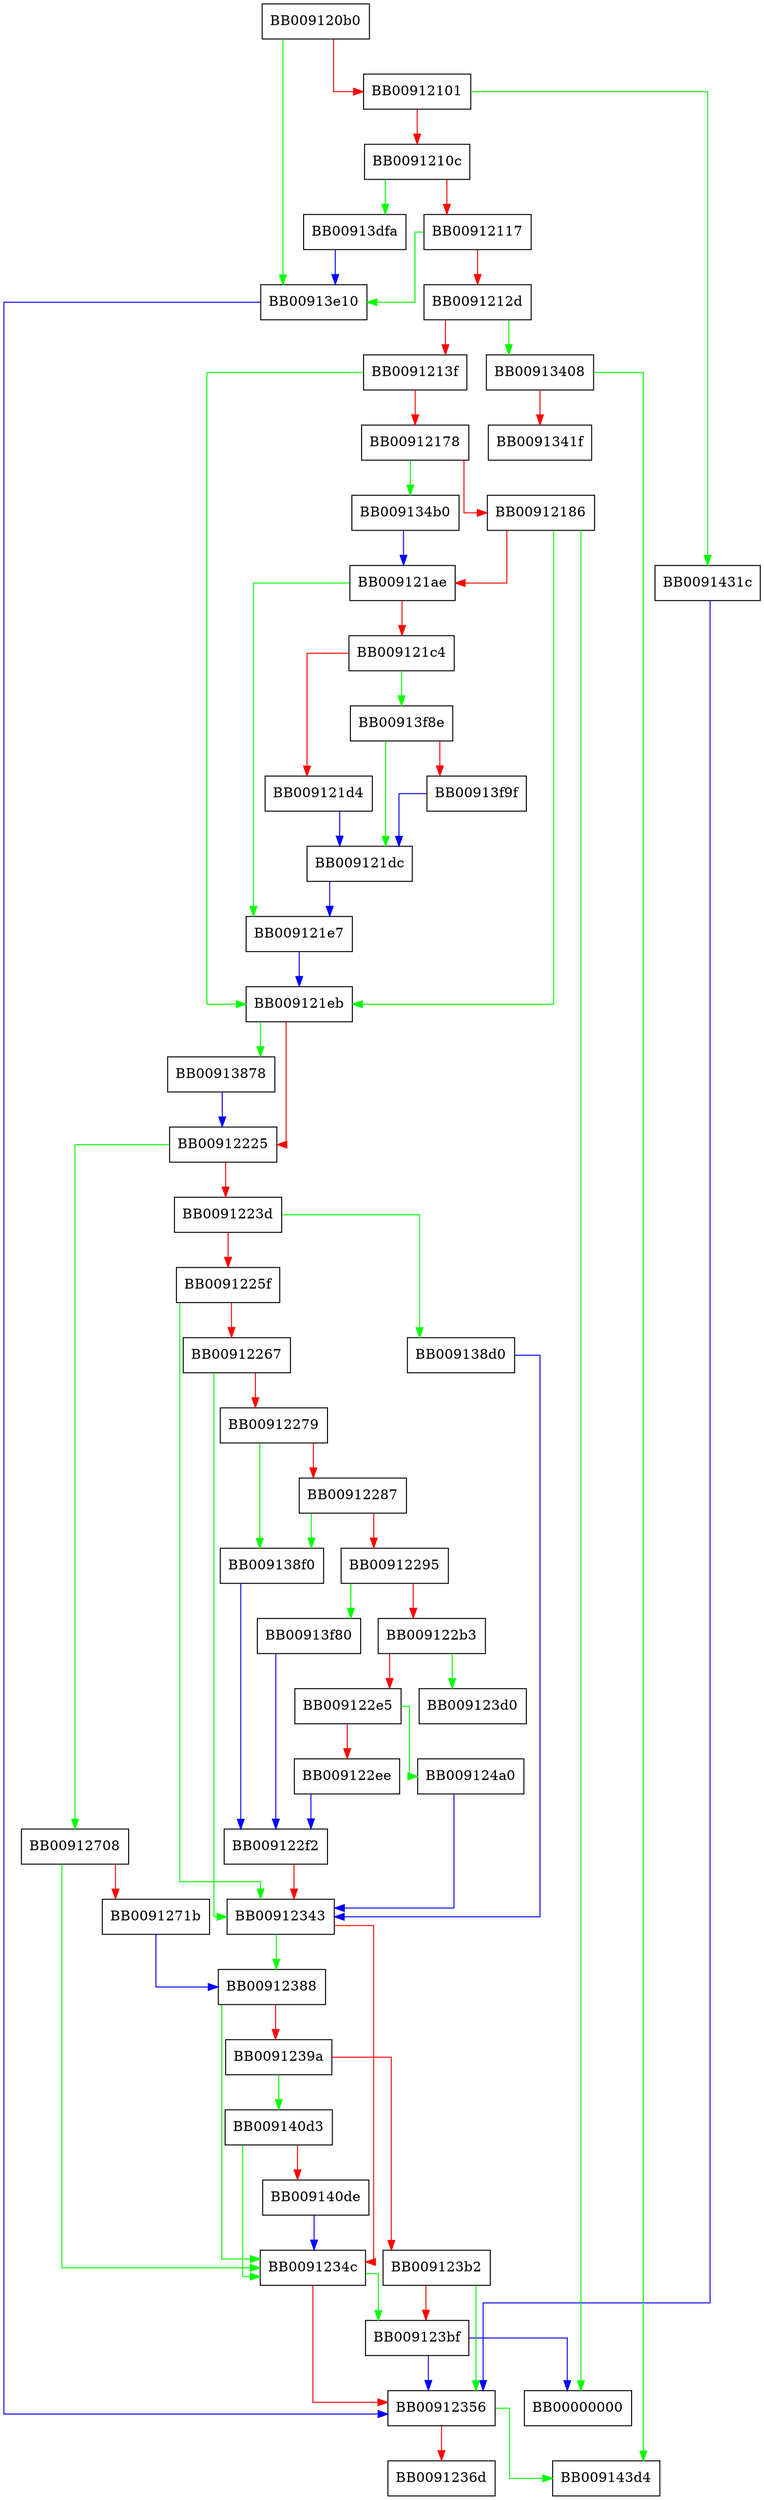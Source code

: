 digraph __vfwprintf_internal {
  node [shape="box"];
  graph [splines=ortho];
  BB009120b0 -> BB00913e10 [color="green"];
  BB009120b0 -> BB00912101 [color="red"];
  BB00912101 -> BB0091431c [color="green"];
  BB00912101 -> BB0091210c [color="red"];
  BB0091210c -> BB00913dfa [color="green"];
  BB0091210c -> BB00912117 [color="red"];
  BB00912117 -> BB00913e10 [color="green"];
  BB00912117 -> BB0091212d [color="red"];
  BB0091212d -> BB00913408 [color="green"];
  BB0091212d -> BB0091213f [color="red"];
  BB0091213f -> BB009121eb [color="green"];
  BB0091213f -> BB00912178 [color="red"];
  BB00912178 -> BB009134b0 [color="green"];
  BB00912178 -> BB00912186 [color="red"];
  BB00912186 -> BB00000000 [color="green"];
  BB00912186 -> BB009121eb [color="green"];
  BB00912186 -> BB009121ae [color="red"];
  BB009121ae -> BB009121e7 [color="green"];
  BB009121ae -> BB009121c4 [color="red"];
  BB009121c4 -> BB00913f8e [color="green"];
  BB009121c4 -> BB009121d4 [color="red"];
  BB009121d4 -> BB009121dc [color="blue"];
  BB009121dc -> BB009121e7 [color="blue"];
  BB009121e7 -> BB009121eb [color="blue"];
  BB009121eb -> BB00913878 [color="green"];
  BB009121eb -> BB00912225 [color="red"];
  BB00912225 -> BB00912708 [color="green"];
  BB00912225 -> BB0091223d [color="red"];
  BB0091223d -> BB009138d0 [color="green"];
  BB0091223d -> BB0091225f [color="red"];
  BB0091225f -> BB00912343 [color="green"];
  BB0091225f -> BB00912267 [color="red"];
  BB00912267 -> BB00912343 [color="green"];
  BB00912267 -> BB00912279 [color="red"];
  BB00912279 -> BB009138f0 [color="green"];
  BB00912279 -> BB00912287 [color="red"];
  BB00912287 -> BB009138f0 [color="green"];
  BB00912287 -> BB00912295 [color="red"];
  BB00912295 -> BB00913f80 [color="green"];
  BB00912295 -> BB009122b3 [color="red"];
  BB009122b3 -> BB009123d0 [color="green"];
  BB009122b3 -> BB009122e5 [color="red"];
  BB009122e5 -> BB009124a0 [color="green"];
  BB009122e5 -> BB009122ee [color="red"];
  BB009122ee -> BB009122f2 [color="blue"];
  BB009122f2 -> BB00912343 [color="red"];
  BB00912343 -> BB00912388 [color="green"];
  BB00912343 -> BB0091234c [color="red"];
  BB0091234c -> BB009123bf [color="green"];
  BB0091234c -> BB00912356 [color="red"];
  BB00912356 -> BB009143d4 [color="green"];
  BB00912356 -> BB0091236d [color="red"];
  BB00912388 -> BB0091234c [color="green"];
  BB00912388 -> BB0091239a [color="red"];
  BB0091239a -> BB009140d3 [color="green"];
  BB0091239a -> BB009123b2 [color="red"];
  BB009123b2 -> BB00912356 [color="green"];
  BB009123b2 -> BB009123bf [color="red"];
  BB009123bf -> BB00000000 [color="blue"];
  BB009123bf -> BB00912356 [color="blue"];
  BB009124a0 -> BB00912343 [color="blue"];
  BB00912708 -> BB0091234c [color="green"];
  BB00912708 -> BB0091271b [color="red"];
  BB0091271b -> BB00912388 [color="blue"];
  BB00913408 -> BB009143d4 [color="green"];
  BB00913408 -> BB0091341f [color="red"];
  BB009134b0 -> BB009121ae [color="blue"];
  BB00913878 -> BB00912225 [color="blue"];
  BB009138d0 -> BB00912343 [color="blue"];
  BB009138f0 -> BB009122f2 [color="blue"];
  BB00913dfa -> BB00913e10 [color="blue"];
  BB00913e10 -> BB00912356 [color="blue"];
  BB00913f80 -> BB009122f2 [color="blue"];
  BB00913f8e -> BB009121dc [color="green"];
  BB00913f8e -> BB00913f9f [color="red"];
  BB00913f9f -> BB009121dc [color="blue"];
  BB009140d3 -> BB0091234c [color="green"];
  BB009140d3 -> BB009140de [color="red"];
  BB009140de -> BB0091234c [color="blue"];
  BB0091431c -> BB00912356 [color="blue"];
}